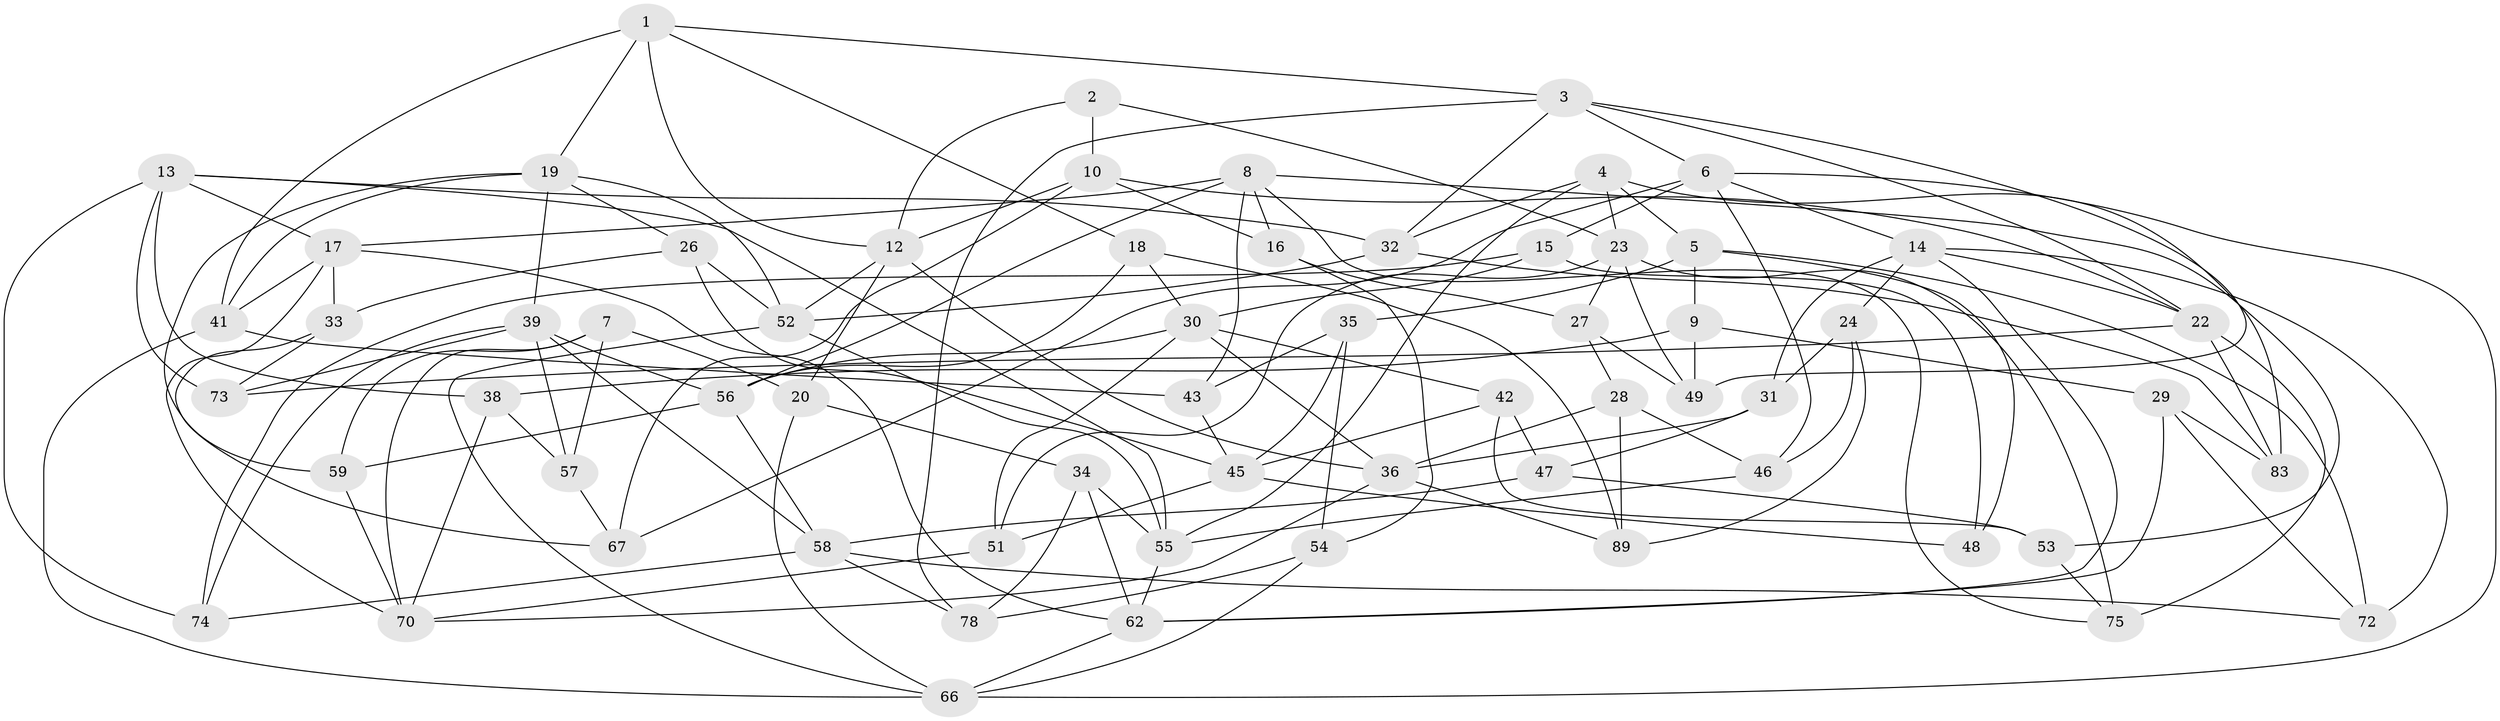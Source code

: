 // Generated by graph-tools (version 1.1) at 2025/52/02/27/25 19:52:30]
// undirected, 63 vertices, 149 edges
graph export_dot {
graph [start="1"]
  node [color=gray90,style=filled];
  1 [super="+65"];
  2;
  3 [super="+44"];
  4 [super="+21"];
  5 [super="+11"];
  6 [super="+77"];
  7;
  8 [super="+76"];
  9;
  10 [super="+63"];
  12 [super="+87"];
  13 [super="+40"];
  14 [super="+25"];
  15;
  16;
  17 [super="+64"];
  18;
  19 [super="+60"];
  20;
  22 [super="+80"];
  23 [super="+68"];
  24;
  26;
  27;
  28;
  29;
  30 [super="+69"];
  31;
  32 [super="+90"];
  33;
  34;
  35;
  36 [super="+37"];
  38;
  39 [super="+82"];
  41 [super="+61"];
  42;
  43;
  45 [super="+50"];
  46;
  47;
  48;
  49;
  51;
  52 [super="+71"];
  53;
  54;
  55 [super="+88"];
  56 [super="+84"];
  57;
  58 [super="+81"];
  59;
  62 [super="+85"];
  66 [super="+79"];
  67;
  70 [super="+86"];
  72;
  73;
  74;
  75;
  78;
  83;
  89;
  1 -- 3;
  1 -- 41 [weight=2];
  1 -- 18;
  1 -- 19;
  1 -- 12;
  2 -- 23;
  2 -- 10 [weight=2];
  2 -- 12;
  3 -- 49;
  3 -- 78;
  3 -- 32;
  3 -- 6;
  3 -- 22;
  4 -- 55;
  4 -- 5;
  4 -- 32 [weight=2];
  4 -- 83;
  4 -- 23;
  5 -- 72;
  5 -- 48 [weight=2];
  5 -- 9;
  5 -- 35;
  6 -- 66;
  6 -- 46;
  6 -- 67;
  6 -- 14;
  6 -- 15;
  7 -- 70;
  7 -- 20;
  7 -- 57;
  7 -- 59;
  8 -- 16;
  8 -- 56;
  8 -- 75;
  8 -- 43;
  8 -- 53;
  8 -- 17;
  9 -- 29;
  9 -- 49;
  9 -- 38;
  10 -- 12;
  10 -- 67;
  10 -- 16;
  10 -- 22;
  12 -- 20;
  12 -- 36;
  12 -- 52;
  13 -- 74;
  13 -- 32;
  13 -- 17;
  13 -- 73;
  13 -- 38;
  13 -- 55;
  14 -- 72;
  14 -- 24;
  14 -- 62;
  14 -- 31;
  14 -- 22;
  15 -- 74;
  15 -- 48;
  15 -- 30;
  16 -- 54;
  16 -- 27;
  17 -- 33;
  17 -- 62;
  17 -- 70;
  17 -- 41;
  18 -- 89;
  18 -- 30;
  18 -- 56;
  19 -- 59;
  19 -- 41;
  19 -- 26;
  19 -- 39;
  19 -- 52;
  20 -- 34;
  20 -- 66;
  22 -- 83;
  22 -- 73;
  22 -- 75;
  23 -- 27;
  23 -- 75;
  23 -- 49;
  23 -- 51;
  24 -- 46;
  24 -- 89;
  24 -- 31;
  26 -- 33;
  26 -- 45;
  26 -- 52;
  27 -- 28;
  27 -- 49;
  28 -- 46;
  28 -- 89;
  28 -- 36;
  29 -- 62;
  29 -- 83;
  29 -- 72;
  30 -- 42;
  30 -- 36;
  30 -- 51;
  30 -- 56;
  31 -- 36;
  31 -- 47;
  32 -- 52;
  32 -- 83;
  33 -- 73;
  33 -- 67;
  34 -- 78;
  34 -- 55;
  34 -- 62;
  35 -- 54;
  35 -- 43;
  35 -- 45;
  36 -- 89;
  36 -- 70;
  38 -- 57;
  38 -- 70;
  39 -- 58;
  39 -- 57;
  39 -- 56;
  39 -- 73;
  39 -- 74;
  41 -- 66;
  41 -- 43;
  42 -- 53;
  42 -- 45;
  42 -- 47;
  43 -- 45;
  45 -- 48;
  45 -- 51;
  46 -- 55;
  47 -- 53;
  47 -- 58;
  51 -- 70;
  52 -- 66;
  52 -- 55;
  53 -- 75;
  54 -- 78;
  54 -- 66;
  55 -- 62;
  56 -- 58;
  56 -- 59;
  57 -- 67;
  58 -- 72;
  58 -- 74;
  58 -- 78;
  59 -- 70;
  62 -- 66;
}
